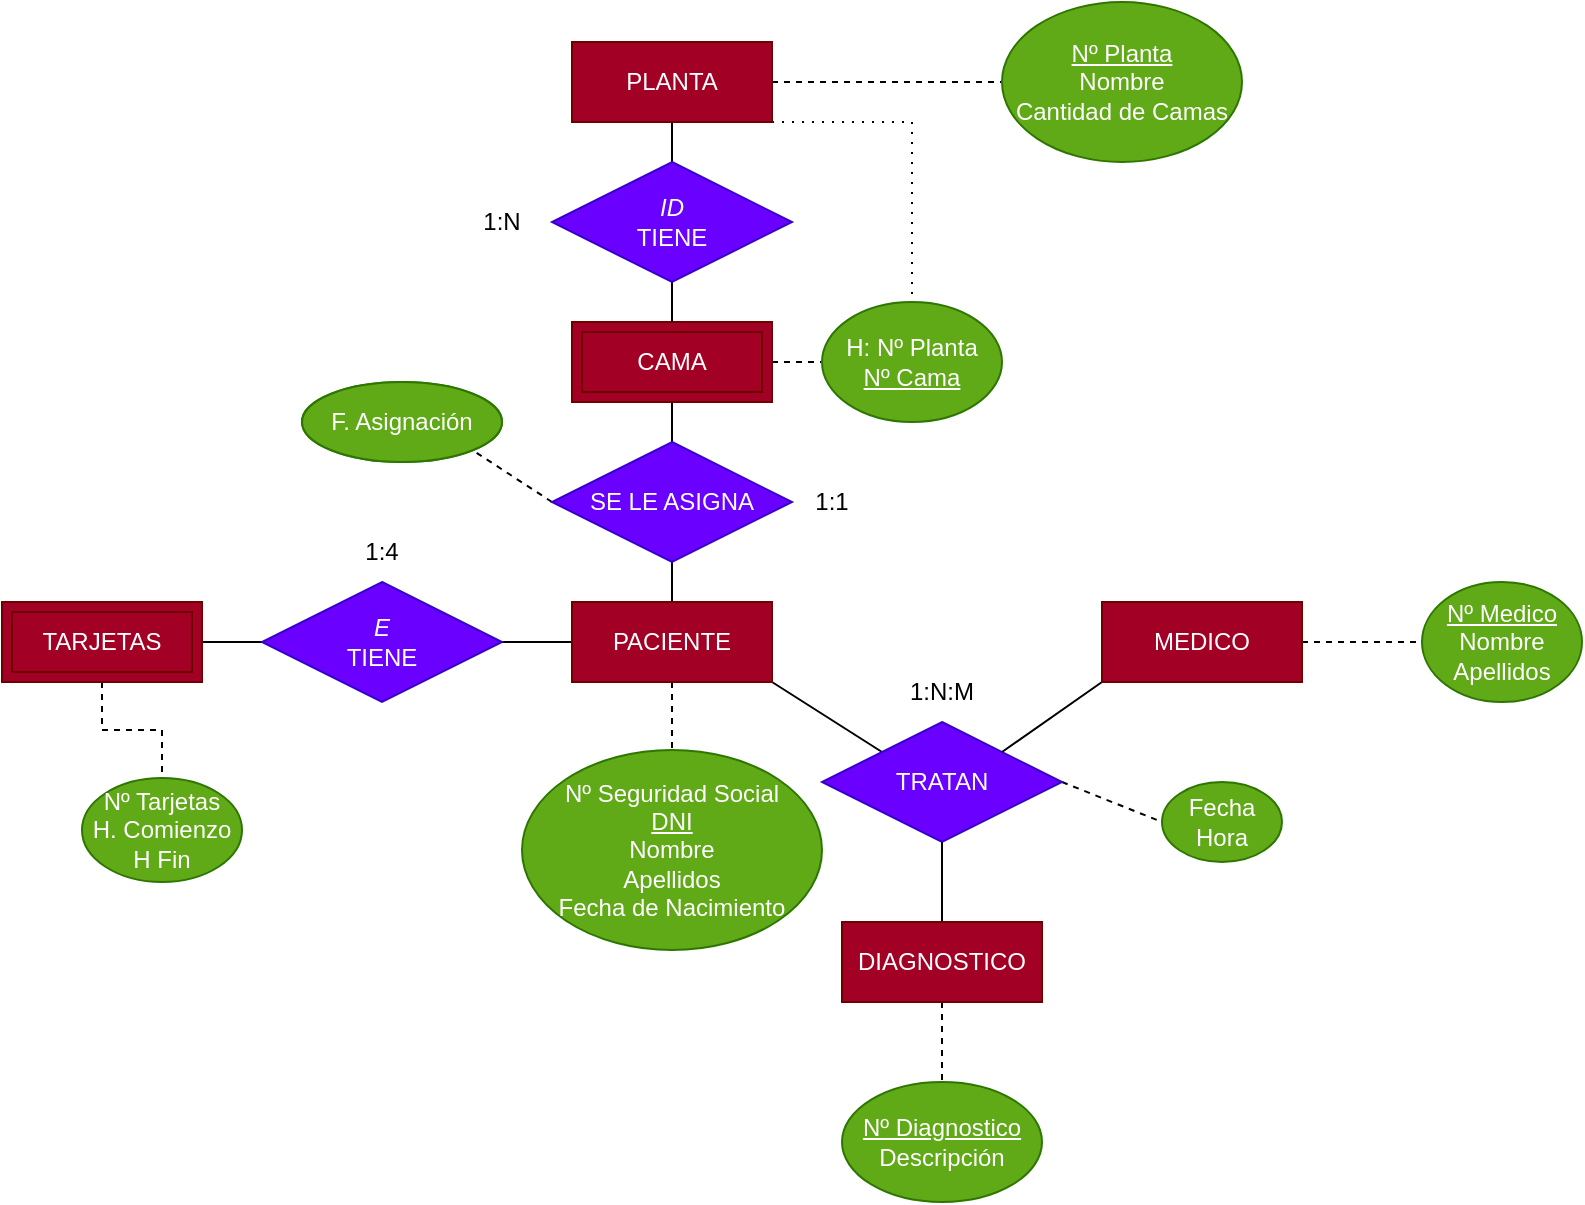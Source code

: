 <mxfile version="20.4.0" type="github">
  <diagram id="R2lEEEUBdFMjLlhIrx00" name="Page-1">
    <mxGraphModel dx="868" dy="460" grid="1" gridSize="10" guides="1" tooltips="1" connect="1" arrows="0" fold="1" page="1" pageScale="1" pageWidth="1169" pageHeight="827" math="0" shadow="0" extFonts="Permanent Marker^https://fonts.googleapis.com/css?family=Permanent+Marker">
      <root>
        <mxCell id="0" />
        <mxCell id="1" parent="0" />
        <mxCell id="-N8Wu7EY1_5mGeQ1VmYi-11" style="edgeStyle=orthogonalEdgeStyle;rounded=0;orthogonalLoop=1;jettySize=auto;html=1;exitX=0.5;exitY=1;exitDx=0;exitDy=0;entryX=0.5;entryY=0;entryDx=0;entryDy=0;endArrow=none;endFill=0;" edge="1" parent="1" source="-N8Wu7EY1_5mGeQ1VmYi-2" target="-N8Wu7EY1_5mGeQ1VmYi-7">
          <mxGeometry relative="1" as="geometry" />
        </mxCell>
        <mxCell id="-N8Wu7EY1_5mGeQ1VmYi-36" style="edgeStyle=orthogonalEdgeStyle;rounded=0;orthogonalLoop=1;jettySize=auto;html=1;exitX=1;exitY=1;exitDx=0;exitDy=0;entryX=0.5;entryY=0;entryDx=0;entryDy=0;dashed=1;endArrow=none;endFill=0;dashPattern=1 4;" edge="1" parent="1" source="-N8Wu7EY1_5mGeQ1VmYi-2" target="-N8Wu7EY1_5mGeQ1VmYi-33">
          <mxGeometry relative="1" as="geometry">
            <Array as="points">
              <mxPoint x="495" y="100" />
            </Array>
          </mxGeometry>
        </mxCell>
        <mxCell id="-N8Wu7EY1_5mGeQ1VmYi-43" style="edgeStyle=orthogonalEdgeStyle;rounded=0;orthogonalLoop=1;jettySize=auto;html=1;exitX=1;exitY=0.5;exitDx=0;exitDy=0;entryX=0;entryY=0.5;entryDx=0;entryDy=0;dashed=1;endArrow=none;endFill=0;" edge="1" parent="1" source="-N8Wu7EY1_5mGeQ1VmYi-2" target="-N8Wu7EY1_5mGeQ1VmYi-37">
          <mxGeometry relative="1" as="geometry" />
        </mxCell>
        <mxCell id="-N8Wu7EY1_5mGeQ1VmYi-2" value="PLANTA" style="whiteSpace=wrap;html=1;align=center;fillColor=#a20025;fontColor=#ffffff;strokeColor=#6F0000;" vertex="1" parent="1">
          <mxGeometry x="325" y="60" width="100" height="40" as="geometry" />
        </mxCell>
        <mxCell id="-N8Wu7EY1_5mGeQ1VmYi-13" style="edgeStyle=orthogonalEdgeStyle;rounded=0;orthogonalLoop=1;jettySize=auto;html=1;exitX=0.5;exitY=1;exitDx=0;exitDy=0;entryX=0.5;entryY=0;entryDx=0;entryDy=0;endArrow=none;endFill=0;" edge="1" parent="1" source="-N8Wu7EY1_5mGeQ1VmYi-3" target="-N8Wu7EY1_5mGeQ1VmYi-12">
          <mxGeometry relative="1" as="geometry" />
        </mxCell>
        <mxCell id="-N8Wu7EY1_5mGeQ1VmYi-34" style="edgeStyle=none;rounded=0;orthogonalLoop=1;jettySize=auto;html=1;exitX=1;exitY=0.5;exitDx=0;exitDy=0;entryX=0;entryY=0.5;entryDx=0;entryDy=0;dashed=1;endArrow=none;endFill=0;" edge="1" parent="1" source="-N8Wu7EY1_5mGeQ1VmYi-3" target="-N8Wu7EY1_5mGeQ1VmYi-33">
          <mxGeometry relative="1" as="geometry" />
        </mxCell>
        <mxCell id="-N8Wu7EY1_5mGeQ1VmYi-3" value="CAMA" style="shape=ext;margin=3;double=1;whiteSpace=wrap;html=1;align=center;fillColor=#a20025;fontColor=#ffffff;strokeColor=#6F0000;" vertex="1" parent="1">
          <mxGeometry x="325" y="200" width="100" height="40" as="geometry" />
        </mxCell>
        <mxCell id="-N8Wu7EY1_5mGeQ1VmYi-4" value="PACIENTE" style="whiteSpace=wrap;html=1;align=center;" vertex="1" parent="1">
          <mxGeometry x="325" y="340" width="100" height="40" as="geometry" />
        </mxCell>
        <mxCell id="-N8Wu7EY1_5mGeQ1VmYi-10" style="edgeStyle=orthogonalEdgeStyle;rounded=0;orthogonalLoop=1;jettySize=auto;html=1;exitX=0.5;exitY=1;exitDx=0;exitDy=0;entryX=0.5;entryY=0;entryDx=0;entryDy=0;endArrow=none;endFill=0;" edge="1" parent="1" source="-N8Wu7EY1_5mGeQ1VmYi-7" target="-N8Wu7EY1_5mGeQ1VmYi-3">
          <mxGeometry relative="1" as="geometry" />
        </mxCell>
        <mxCell id="-N8Wu7EY1_5mGeQ1VmYi-7" value="&lt;i&gt;ID&lt;/i&gt;&lt;br&gt;TIENE" style="shape=rhombus;perimeter=rhombusPerimeter;whiteSpace=wrap;html=1;align=center;fillColor=#6a00ff;fontColor=#ffffff;strokeColor=#3700CC;" vertex="1" parent="1">
          <mxGeometry x="315" y="120" width="120" height="60" as="geometry" />
        </mxCell>
        <mxCell id="-N8Wu7EY1_5mGeQ1VmYi-14" style="edgeStyle=orthogonalEdgeStyle;rounded=0;orthogonalLoop=1;jettySize=auto;html=1;exitX=0.5;exitY=1;exitDx=0;exitDy=0;entryX=0.5;entryY=0;entryDx=0;entryDy=0;endArrow=none;endFill=0;" edge="1" parent="1" source="-N8Wu7EY1_5mGeQ1VmYi-12" target="-N8Wu7EY1_5mGeQ1VmYi-4">
          <mxGeometry relative="1" as="geometry" />
        </mxCell>
        <mxCell id="-N8Wu7EY1_5mGeQ1VmYi-45" style="rounded=0;orthogonalLoop=1;jettySize=auto;html=1;exitX=0;exitY=0.5;exitDx=0;exitDy=0;entryX=1;entryY=1;entryDx=0;entryDy=0;dashed=1;endArrow=none;endFill=0;" edge="1" parent="1" source="-N8Wu7EY1_5mGeQ1VmYi-12" target="-N8Wu7EY1_5mGeQ1VmYi-44">
          <mxGeometry relative="1" as="geometry" />
        </mxCell>
        <mxCell id="-N8Wu7EY1_5mGeQ1VmYi-12" value="SE LE ASIGNA" style="shape=rhombus;perimeter=rhombusPerimeter;whiteSpace=wrap;html=1;align=center;fillColor=#6a00ff;fontColor=#ffffff;strokeColor=#3700CC;" vertex="1" parent="1">
          <mxGeometry x="315" y="260" width="120" height="60" as="geometry" />
        </mxCell>
        <mxCell id="-N8Wu7EY1_5mGeQ1VmYi-19" style="edgeStyle=orthogonalEdgeStyle;rounded=0;orthogonalLoop=1;jettySize=auto;html=1;exitX=0;exitY=0.5;exitDx=0;exitDy=0;entryX=1;entryY=0.5;entryDx=0;entryDy=0;endArrow=none;endFill=0;" edge="1" parent="1" source="-N8Wu7EY1_5mGeQ1VmYi-15" target="-N8Wu7EY1_5mGeQ1VmYi-17">
          <mxGeometry relative="1" as="geometry" />
        </mxCell>
        <mxCell id="-N8Wu7EY1_5mGeQ1VmYi-27" style="edgeStyle=none;rounded=0;orthogonalLoop=1;jettySize=auto;html=1;exitX=1;exitY=1;exitDx=0;exitDy=0;entryX=0;entryY=0;entryDx=0;entryDy=0;endArrow=none;endFill=0;" edge="1" parent="1" source="-N8Wu7EY1_5mGeQ1VmYi-15" target="-N8Wu7EY1_5mGeQ1VmYi-21">
          <mxGeometry relative="1" as="geometry" />
        </mxCell>
        <mxCell id="-N8Wu7EY1_5mGeQ1VmYi-32" style="edgeStyle=none;rounded=0;orthogonalLoop=1;jettySize=auto;html=1;exitX=0.5;exitY=1;exitDx=0;exitDy=0;entryX=0.5;entryY=0;entryDx=0;entryDy=0;endArrow=none;endFill=0;dashed=1;" edge="1" parent="1" source="-N8Wu7EY1_5mGeQ1VmYi-15" target="-N8Wu7EY1_5mGeQ1VmYi-31">
          <mxGeometry relative="1" as="geometry" />
        </mxCell>
        <mxCell id="-N8Wu7EY1_5mGeQ1VmYi-15" value="PACIENTE" style="whiteSpace=wrap;html=1;align=center;fillColor=#a20025;fontColor=#ffffff;strokeColor=#6F0000;" vertex="1" parent="1">
          <mxGeometry x="325" y="340" width="100" height="40" as="geometry" />
        </mxCell>
        <mxCell id="-N8Wu7EY1_5mGeQ1VmYi-20" style="rounded=0;orthogonalLoop=1;jettySize=auto;html=1;exitX=0;exitY=0.5;exitDx=0;exitDy=0;entryX=1;entryY=0.5;entryDx=0;entryDy=0;endArrow=none;endFill=0;" edge="1" parent="1" source="-N8Wu7EY1_5mGeQ1VmYi-17" target="-N8Wu7EY1_5mGeQ1VmYi-18">
          <mxGeometry relative="1" as="geometry" />
        </mxCell>
        <mxCell id="-N8Wu7EY1_5mGeQ1VmYi-17" value="&lt;i&gt;E&lt;/i&gt;&lt;br&gt;TIENE" style="shape=rhombus;perimeter=rhombusPerimeter;whiteSpace=wrap;html=1;align=center;fillColor=#6a00ff;fontColor=#ffffff;strokeColor=#3700CC;" vertex="1" parent="1">
          <mxGeometry x="170" y="330" width="120" height="60" as="geometry" />
        </mxCell>
        <mxCell id="-N8Wu7EY1_5mGeQ1VmYi-38" style="edgeStyle=orthogonalEdgeStyle;rounded=0;orthogonalLoop=1;jettySize=auto;html=1;exitX=0.5;exitY=1;exitDx=0;exitDy=0;entryX=0.5;entryY=0;entryDx=0;entryDy=0;dashed=1;endArrow=none;endFill=0;" edge="1" parent="1" source="-N8Wu7EY1_5mGeQ1VmYi-18" target="-N8Wu7EY1_5mGeQ1VmYi-30">
          <mxGeometry relative="1" as="geometry" />
        </mxCell>
        <mxCell id="-N8Wu7EY1_5mGeQ1VmYi-18" value="TARJETAS" style="shape=ext;margin=3;double=1;whiteSpace=wrap;html=1;align=center;fillColor=#a20025;fontColor=#ffffff;strokeColor=#6F0000;" vertex="1" parent="1">
          <mxGeometry x="40" y="340" width="100" height="40" as="geometry" />
        </mxCell>
        <mxCell id="-N8Wu7EY1_5mGeQ1VmYi-53" style="edgeStyle=none;rounded=0;orthogonalLoop=1;jettySize=auto;html=1;exitX=1;exitY=0.5;exitDx=0;exitDy=0;entryX=0;entryY=0.5;entryDx=0;entryDy=0;dashed=1;endArrow=none;endFill=0;" edge="1" parent="1" source="-N8Wu7EY1_5mGeQ1VmYi-21" target="-N8Wu7EY1_5mGeQ1VmYi-52">
          <mxGeometry relative="1" as="geometry" />
        </mxCell>
        <mxCell id="-N8Wu7EY1_5mGeQ1VmYi-21" value="TRATAN" style="shape=rhombus;perimeter=rhombusPerimeter;whiteSpace=wrap;html=1;align=center;fillColor=#6a00ff;fontColor=#ffffff;strokeColor=#3700CC;" vertex="1" parent="1">
          <mxGeometry x="450" y="400" width="120" height="60" as="geometry" />
        </mxCell>
        <mxCell id="-N8Wu7EY1_5mGeQ1VmYi-26" style="rounded=0;orthogonalLoop=1;jettySize=auto;html=1;exitX=0;exitY=1;exitDx=0;exitDy=0;entryX=1;entryY=0;entryDx=0;entryDy=0;endArrow=none;endFill=0;" edge="1" parent="1" source="-N8Wu7EY1_5mGeQ1VmYi-23" target="-N8Wu7EY1_5mGeQ1VmYi-21">
          <mxGeometry relative="1" as="geometry" />
        </mxCell>
        <mxCell id="-N8Wu7EY1_5mGeQ1VmYi-40" style="edgeStyle=orthogonalEdgeStyle;rounded=0;orthogonalLoop=1;jettySize=auto;html=1;exitX=1;exitY=0.5;exitDx=0;exitDy=0;entryX=0;entryY=0.5;entryDx=0;entryDy=0;dashed=1;endArrow=none;endFill=0;" edge="1" parent="1" source="-N8Wu7EY1_5mGeQ1VmYi-23" target="-N8Wu7EY1_5mGeQ1VmYi-39">
          <mxGeometry relative="1" as="geometry" />
        </mxCell>
        <mxCell id="-N8Wu7EY1_5mGeQ1VmYi-23" value="MEDICO" style="whiteSpace=wrap;html=1;align=center;fillColor=#a20025;fontColor=#ffffff;strokeColor=#6F0000;" vertex="1" parent="1">
          <mxGeometry x="590" y="340" width="100" height="40" as="geometry" />
        </mxCell>
        <mxCell id="-N8Wu7EY1_5mGeQ1VmYi-29" style="edgeStyle=none;rounded=0;orthogonalLoop=1;jettySize=auto;html=1;exitX=0.5;exitY=0;exitDx=0;exitDy=0;entryX=0.5;entryY=1;entryDx=0;entryDy=0;endArrow=none;endFill=0;" edge="1" parent="1" source="-N8Wu7EY1_5mGeQ1VmYi-28" target="-N8Wu7EY1_5mGeQ1VmYi-21">
          <mxGeometry relative="1" as="geometry" />
        </mxCell>
        <mxCell id="-N8Wu7EY1_5mGeQ1VmYi-42" style="edgeStyle=orthogonalEdgeStyle;rounded=0;orthogonalLoop=1;jettySize=auto;html=1;exitX=0.5;exitY=1;exitDx=0;exitDy=0;entryX=0.5;entryY=0;entryDx=0;entryDy=0;dashed=1;endArrow=none;endFill=0;" edge="1" parent="1" source="-N8Wu7EY1_5mGeQ1VmYi-28" target="-N8Wu7EY1_5mGeQ1VmYi-41">
          <mxGeometry relative="1" as="geometry" />
        </mxCell>
        <mxCell id="-N8Wu7EY1_5mGeQ1VmYi-28" value="DIAGNOSTICO" style="whiteSpace=wrap;html=1;align=center;fillColor=#a20025;fontColor=#ffffff;strokeColor=#6F0000;" vertex="1" parent="1">
          <mxGeometry x="460" y="500" width="100" height="40" as="geometry" />
        </mxCell>
        <mxCell id="-N8Wu7EY1_5mGeQ1VmYi-30" value="Nº Tarjetas&lt;br&gt;H. Comienzo&lt;br&gt;H Fin" style="ellipse;whiteSpace=wrap;html=1;fillColor=#60a917;fontColor=#ffffff;strokeColor=#2D7600;" vertex="1" parent="1">
          <mxGeometry x="80" y="428" width="80" height="52" as="geometry" />
        </mxCell>
        <mxCell id="-N8Wu7EY1_5mGeQ1VmYi-31" value="Nº Seguridad Social&lt;br&gt;&lt;u&gt;DNI&lt;/u&gt;&lt;br&gt;Nombre&lt;br&gt;Apellidos&lt;br&gt;Fecha de Nacimiento" style="ellipse;whiteSpace=wrap;html=1;fillColor=#60a917;fontColor=#ffffff;strokeColor=#2D7600;" vertex="1" parent="1">
          <mxGeometry x="300" y="414" width="150" height="100" as="geometry" />
        </mxCell>
        <mxCell id="-N8Wu7EY1_5mGeQ1VmYi-33" value="H: Nº Planta&lt;br&gt;&lt;u&gt;Nº Cama&lt;/u&gt;" style="ellipse;whiteSpace=wrap;html=1;fillColor=#60a917;fontColor=#ffffff;strokeColor=#2D7600;" vertex="1" parent="1">
          <mxGeometry x="450" y="190" width="90" height="60" as="geometry" />
        </mxCell>
        <mxCell id="-N8Wu7EY1_5mGeQ1VmYi-37" value="&lt;u&gt;Nº Planta&lt;/u&gt;&lt;br&gt;Nombre&lt;br&gt;Cantidad de Camas" style="ellipse;whiteSpace=wrap;html=1;fillColor=#60a917;fontColor=#ffffff;strokeColor=#2D7600;" vertex="1" parent="1">
          <mxGeometry x="540" y="40" width="120" height="80" as="geometry" />
        </mxCell>
        <mxCell id="-N8Wu7EY1_5mGeQ1VmYi-39" value="&lt;u&gt;Nº Medico&lt;/u&gt;&lt;br&gt;Nombre&lt;br&gt;Apellidos" style="ellipse;whiteSpace=wrap;html=1;fillColor=#60a917;fontColor=#ffffff;strokeColor=#2D7600;" vertex="1" parent="1">
          <mxGeometry x="750" y="330" width="80" height="60" as="geometry" />
        </mxCell>
        <mxCell id="-N8Wu7EY1_5mGeQ1VmYi-41" value="&lt;u&gt;Nº Diagnostico&lt;/u&gt;&lt;br&gt;Descripción" style="ellipse;whiteSpace=wrap;html=1;fillColor=#60a917;fontColor=#ffffff;strokeColor=#2D7600;" vertex="1" parent="1">
          <mxGeometry x="460" y="580" width="100" height="60" as="geometry" />
        </mxCell>
        <mxCell id="-N8Wu7EY1_5mGeQ1VmYi-44" value="F. Asignación" style="ellipse;whiteSpace=wrap;html=1;align=center;fillColor=#60a917;fontColor=#ffffff;strokeColor=#2D7600;" vertex="1" parent="1">
          <mxGeometry x="190" y="230" width="100" height="40" as="geometry" />
        </mxCell>
        <mxCell id="-N8Wu7EY1_5mGeQ1VmYi-47" value="1:4" style="text;html=1;strokeColor=none;fillColor=none;align=center;verticalAlign=middle;whiteSpace=wrap;rounded=0;" vertex="1" parent="1">
          <mxGeometry x="200" y="300" width="60" height="30" as="geometry" />
        </mxCell>
        <mxCell id="-N8Wu7EY1_5mGeQ1VmYi-48" value="1:1" style="text;html=1;strokeColor=none;fillColor=none;align=center;verticalAlign=middle;whiteSpace=wrap;rounded=0;" vertex="1" parent="1">
          <mxGeometry x="425" y="275" width="60" height="30" as="geometry" />
        </mxCell>
        <mxCell id="-N8Wu7EY1_5mGeQ1VmYi-49" value="1:N:M" style="text;html=1;strokeColor=none;fillColor=none;align=center;verticalAlign=middle;whiteSpace=wrap;rounded=0;" vertex="1" parent="1">
          <mxGeometry x="480" y="370" width="60" height="30" as="geometry" />
        </mxCell>
        <mxCell id="-N8Wu7EY1_5mGeQ1VmYi-50" value="1:N" style="text;html=1;strokeColor=none;fillColor=none;align=center;verticalAlign=middle;whiteSpace=wrap;rounded=0;" vertex="1" parent="1">
          <mxGeometry x="260" y="135" width="60" height="30" as="geometry" />
        </mxCell>
        <mxCell id="-N8Wu7EY1_5mGeQ1VmYi-51" value="F. Asignación" style="ellipse;whiteSpace=wrap;html=1;align=center;fillColor=#60a917;fontColor=#ffffff;strokeColor=#2D7600;" vertex="1" parent="1">
          <mxGeometry x="190" y="230" width="100" height="40" as="geometry" />
        </mxCell>
        <mxCell id="-N8Wu7EY1_5mGeQ1VmYi-52" value="Fecha&lt;br&gt;Hora" style="ellipse;whiteSpace=wrap;html=1;fillColor=#60a917;fontColor=#ffffff;strokeColor=#2D7600;" vertex="1" parent="1">
          <mxGeometry x="620" y="430" width="60" height="40" as="geometry" />
        </mxCell>
      </root>
    </mxGraphModel>
  </diagram>
</mxfile>
